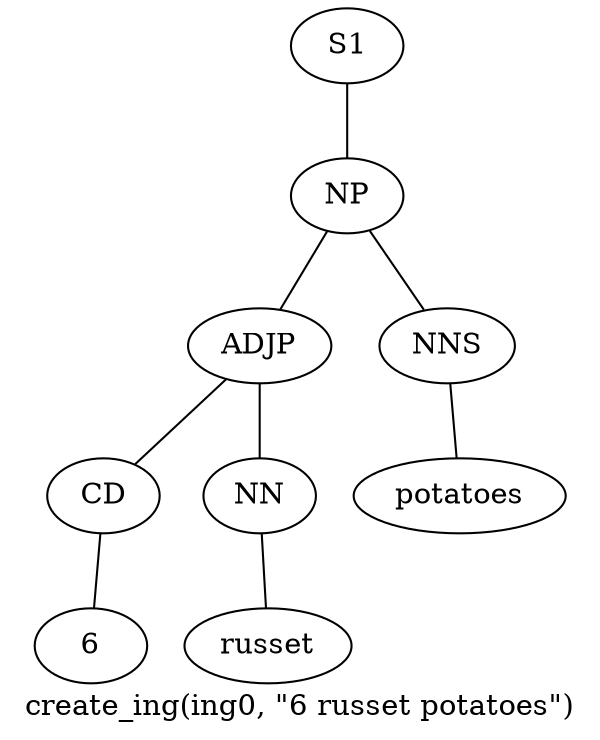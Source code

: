 graph SyntaxGraph {
	label = "create_ing(ing0, \"6 russet potatoes\")";
	Node0 [label="S1"];
	Node1 [label="NP"];
	Node2 [label="ADJP"];
	Node3 [label="CD"];
	Node4 [label="6"];
	Node5 [label="NN"];
	Node6 [label="russet"];
	Node7 [label="NNS"];
	Node8 [label="potatoes"];

	Node0 -- Node1;
	Node1 -- Node2;
	Node1 -- Node7;
	Node2 -- Node3;
	Node2 -- Node5;
	Node3 -- Node4;
	Node5 -- Node6;
	Node7 -- Node8;
}